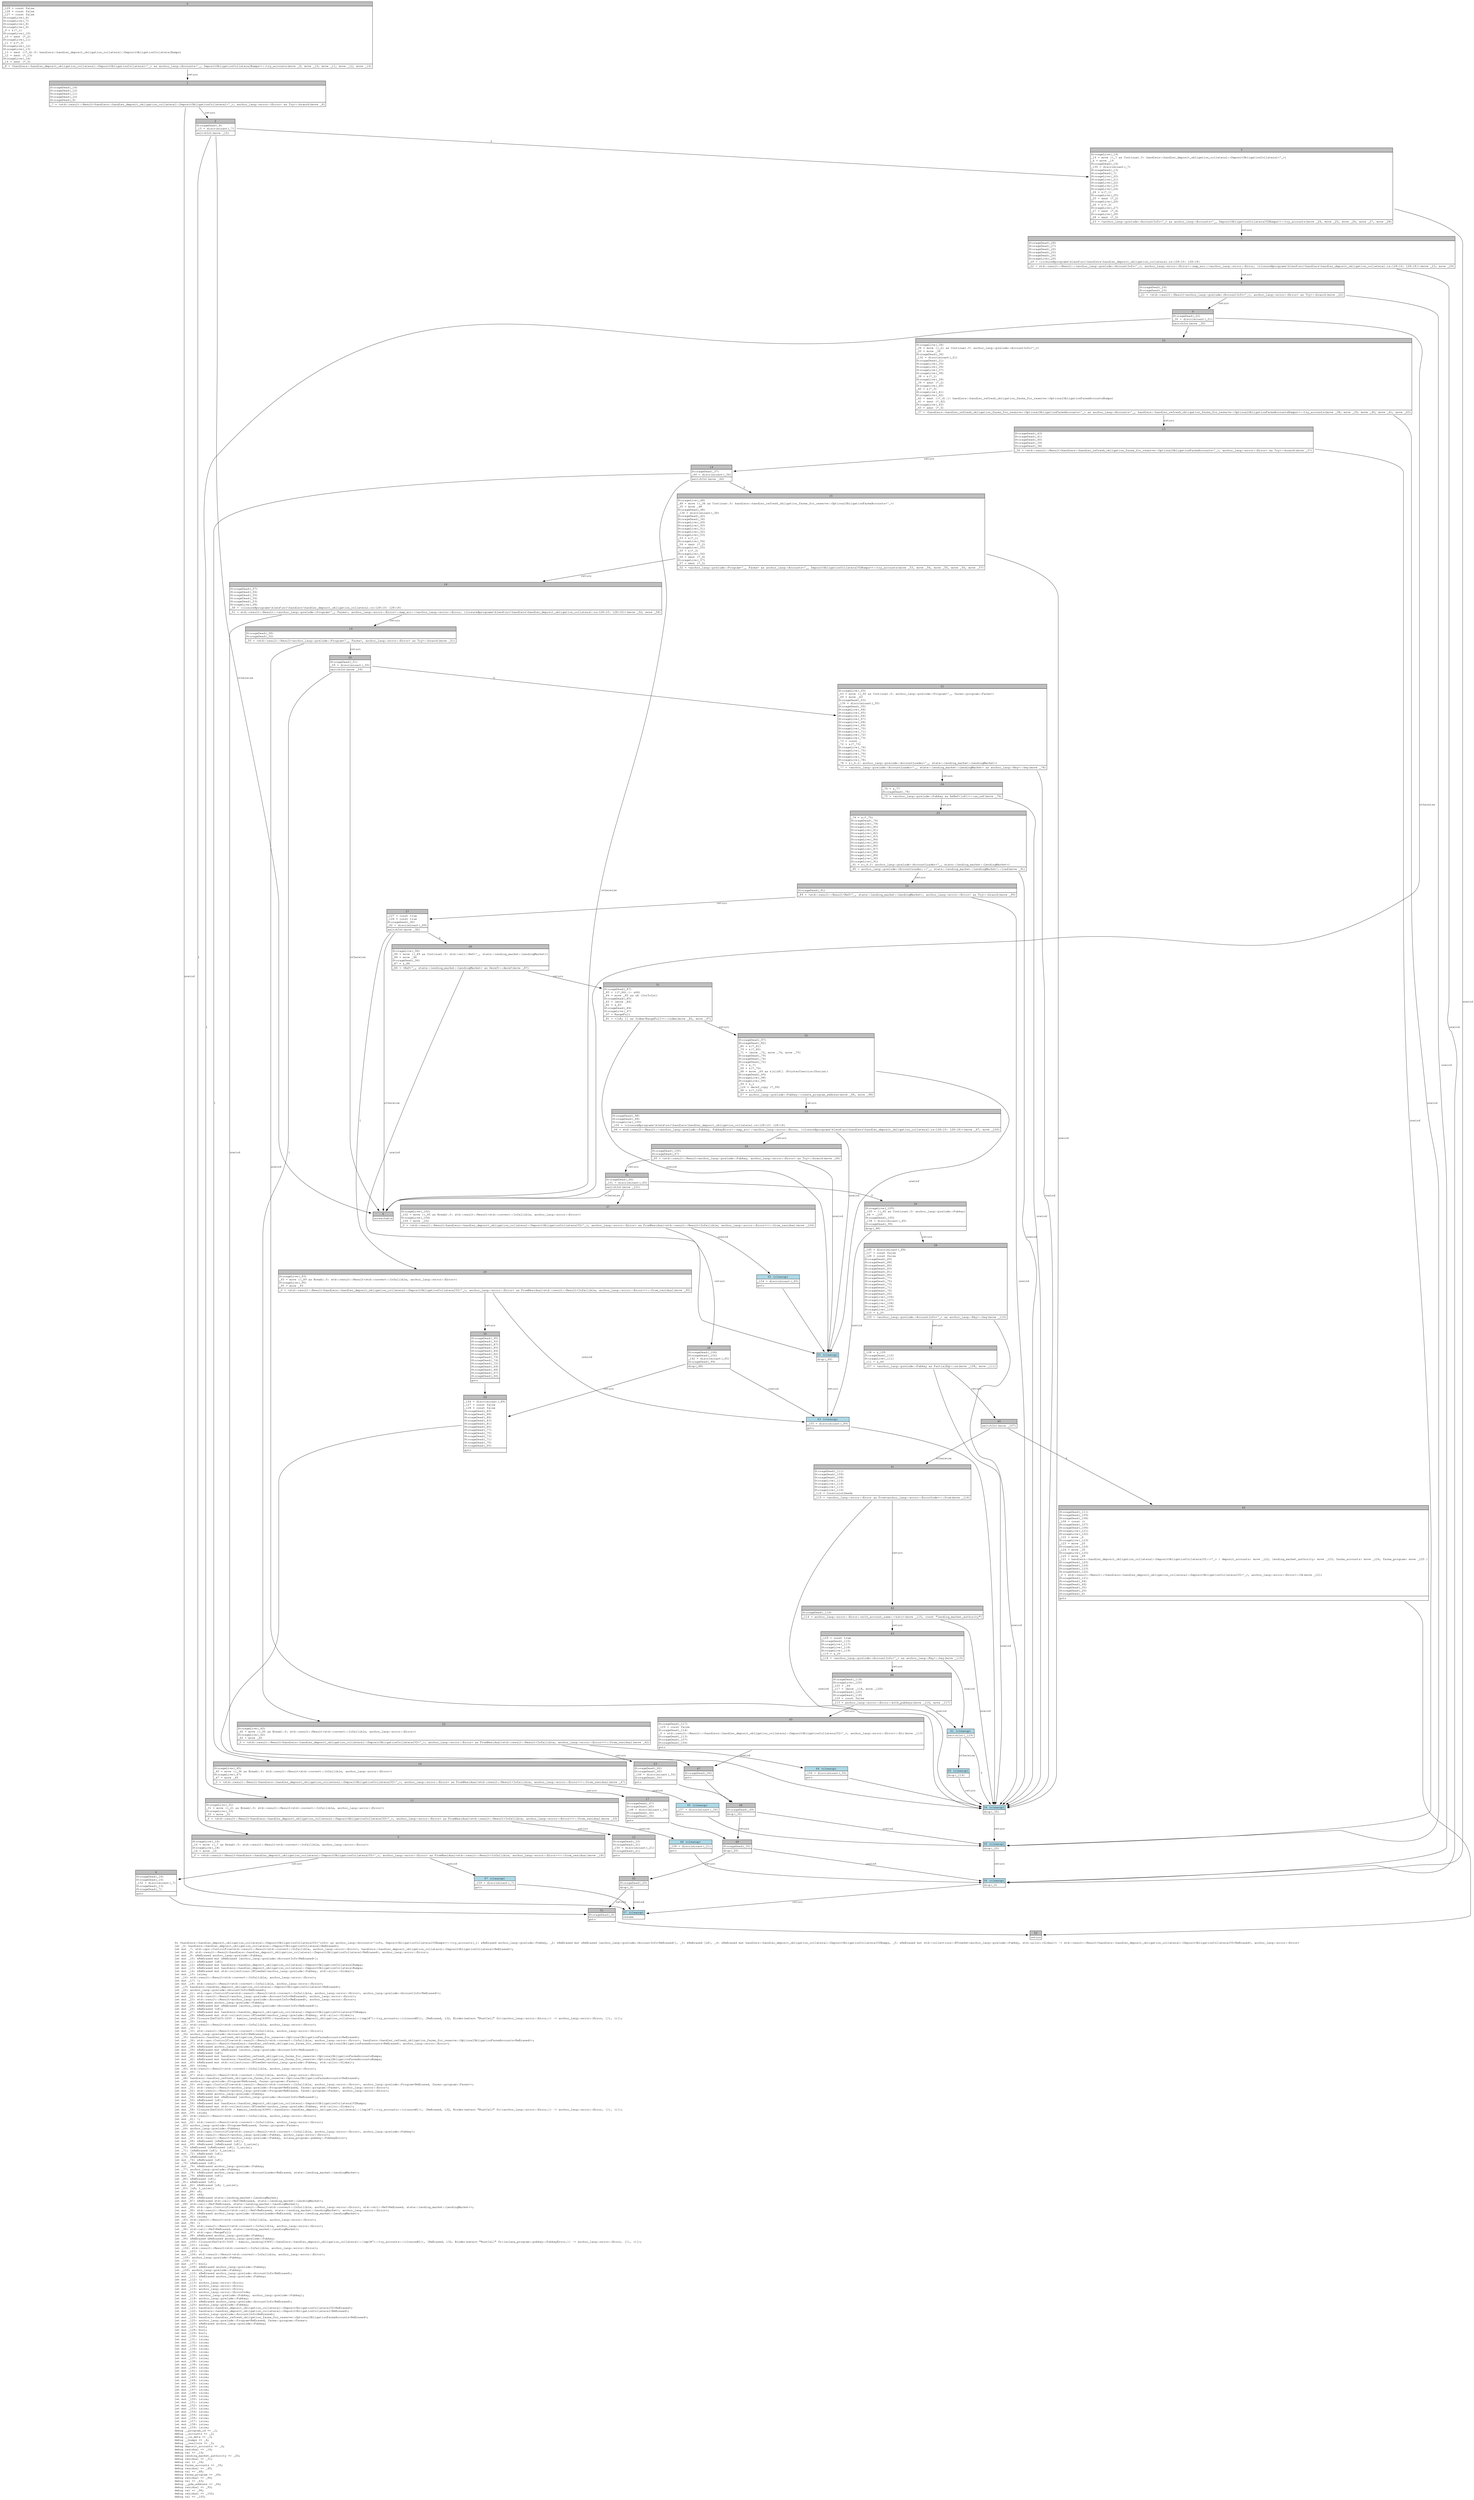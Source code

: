 digraph Mir_0_3242 {
    graph [fontname="Courier, monospace"];
    node [fontname="Courier, monospace"];
    edge [fontname="Courier, monospace"];
    label=<fn &lt;handlers::handler_deposit_obligation_collateral::DepositObligationCollateralV2&lt;'info&gt; as anchor_lang::Accounts&lt;'info, DepositObligationCollateralV2Bumps&gt;&gt;::try_accounts(_1: &amp;ReErased anchor_lang::prelude::Pubkey, _2: &amp;ReErased mut &amp;ReErased [anchor_lang::prelude::AccountInfo&lt;ReErased&gt;], _3: &amp;ReErased [u8], _4: &amp;ReErased mut handlers::handler_deposit_obligation_collateral::DepositObligationCollateralV2Bumps, _5: &amp;ReErased mut std::collections::BTreeSet&lt;anchor_lang::prelude::Pubkey, std::alloc::Global&gt;) -&gt; std::result::Result&lt;handlers::handler_deposit_obligation_collateral::DepositObligationCollateralV2&lt;ReErased&gt;, anchor_lang::error::Error&gt;<br align="left"/>let _6: handlers::handler_deposit_obligation_collateral::DepositObligationCollateral&lt;ReErased&gt;;<br align="left"/>let mut _7: std::ops::ControlFlow&lt;std::result::Result&lt;std::convert::Infallible, anchor_lang::error::Error&gt;, handlers::handler_deposit_obligation_collateral::DepositObligationCollateral&lt;ReErased&gt;&gt;;<br align="left"/>let mut _8: std::result::Result&lt;handlers::handler_deposit_obligation_collateral::DepositObligationCollateral&lt;ReErased&gt;, anchor_lang::error::Error&gt;;<br align="left"/>let mut _9: &amp;ReErased anchor_lang::prelude::Pubkey;<br align="left"/>let mut _10: &amp;ReErased mut &amp;ReErased [anchor_lang::prelude::AccountInfo&lt;ReErased&gt;];<br align="left"/>let mut _11: &amp;ReErased [u8];<br align="left"/>let mut _12: &amp;ReErased mut handlers::handler_deposit_obligation_collateral::DepositObligationCollateralBumps;<br align="left"/>let mut _13: &amp;ReErased mut handlers::handler_deposit_obligation_collateral::DepositObligationCollateralBumps;<br align="left"/>let mut _14: &amp;ReErased mut std::collections::BTreeSet&lt;anchor_lang::prelude::Pubkey, std::alloc::Global&gt;;<br align="left"/>let mut _15: isize;<br align="left"/>let _16: std::result::Result&lt;std::convert::Infallible, anchor_lang::error::Error&gt;;<br align="left"/>let mut _17: !;<br align="left"/>let mut _18: std::result::Result&lt;std::convert::Infallible, anchor_lang::error::Error&gt;;<br align="left"/>let _19: handlers::handler_deposit_obligation_collateral::DepositObligationCollateral&lt;ReErased&gt;;<br align="left"/>let _20: anchor_lang::prelude::AccountInfo&lt;ReErased&gt;;<br align="left"/>let mut _21: std::ops::ControlFlow&lt;std::result::Result&lt;std::convert::Infallible, anchor_lang::error::Error&gt;, anchor_lang::prelude::AccountInfo&lt;ReErased&gt;&gt;;<br align="left"/>let mut _22: std::result::Result&lt;anchor_lang::prelude::AccountInfo&lt;ReErased&gt;, anchor_lang::error::Error&gt;;<br align="left"/>let mut _23: std::result::Result&lt;anchor_lang::prelude::AccountInfo&lt;ReErased&gt;, anchor_lang::error::Error&gt;;<br align="left"/>let mut _24: &amp;ReErased anchor_lang::prelude::Pubkey;<br align="left"/>let mut _25: &amp;ReErased mut &amp;ReErased [anchor_lang::prelude::AccountInfo&lt;ReErased&gt;];<br align="left"/>let mut _26: &amp;ReErased [u8];<br align="left"/>let mut _27: &amp;ReErased mut handlers::handler_deposit_obligation_collateral::DepositObligationCollateralV2Bumps;<br align="left"/>let mut _28: &amp;ReErased mut std::collections::BTreeSet&lt;anchor_lang::prelude::Pubkey, std::alloc::Global&gt;;<br align="left"/>let mut _29: Closure(DefId(0:3243 ~ kamino_lending[6389]::handlers::handler_deposit_obligation_collateral::{impl#7}::try_accounts::{closure#0}), [ReErased, i32, Binder(extern &quot;RustCall&quot; fn((anchor_lang::error::Error,)) -&gt; anchor_lang::error::Error, []), ()]);<br align="left"/>let mut _30: isize;<br align="left"/>let _31: std::result::Result&lt;std::convert::Infallible, anchor_lang::error::Error&gt;;<br align="left"/>let mut _32: !;<br align="left"/>let mut _33: std::result::Result&lt;std::convert::Infallible, anchor_lang::error::Error&gt;;<br align="left"/>let _34: anchor_lang::prelude::AccountInfo&lt;ReErased&gt;;<br align="left"/>let _35: handlers::handler_refresh_obligation_farms_for_reserve::OptionalObligationFarmsAccounts&lt;ReErased&gt;;<br align="left"/>let mut _36: std::ops::ControlFlow&lt;std::result::Result&lt;std::convert::Infallible, anchor_lang::error::Error&gt;, handlers::handler_refresh_obligation_farms_for_reserve::OptionalObligationFarmsAccounts&lt;ReErased&gt;&gt;;<br align="left"/>let mut _37: std::result::Result&lt;handlers::handler_refresh_obligation_farms_for_reserve::OptionalObligationFarmsAccounts&lt;ReErased&gt;, anchor_lang::error::Error&gt;;<br align="left"/>let mut _38: &amp;ReErased anchor_lang::prelude::Pubkey;<br align="left"/>let mut _39: &amp;ReErased mut &amp;ReErased [anchor_lang::prelude::AccountInfo&lt;ReErased&gt;];<br align="left"/>let mut _40: &amp;ReErased [u8];<br align="left"/>let mut _41: &amp;ReErased mut handlers::handler_refresh_obligation_farms_for_reserve::OptionalObligationFarmsAccountsBumps;<br align="left"/>let mut _42: &amp;ReErased mut handlers::handler_refresh_obligation_farms_for_reserve::OptionalObligationFarmsAccountsBumps;<br align="left"/>let mut _43: &amp;ReErased mut std::collections::BTreeSet&lt;anchor_lang::prelude::Pubkey, std::alloc::Global&gt;;<br align="left"/>let mut _44: isize;<br align="left"/>let _45: std::result::Result&lt;std::convert::Infallible, anchor_lang::error::Error&gt;;<br align="left"/>let mut _46: !;<br align="left"/>let mut _47: std::result::Result&lt;std::convert::Infallible, anchor_lang::error::Error&gt;;<br align="left"/>let _48: handlers::handler_refresh_obligation_farms_for_reserve::OptionalObligationFarmsAccounts&lt;ReErased&gt;;<br align="left"/>let _49: anchor_lang::prelude::Program&lt;ReErased, farms::program::Farms&gt;;<br align="left"/>let mut _50: std::ops::ControlFlow&lt;std::result::Result&lt;std::convert::Infallible, anchor_lang::error::Error&gt;, anchor_lang::prelude::Program&lt;ReErased, farms::program::Farms&gt;&gt;;<br align="left"/>let mut _51: std::result::Result&lt;anchor_lang::prelude::Program&lt;ReErased, farms::program::Farms&gt;, anchor_lang::error::Error&gt;;<br align="left"/>let mut _52: std::result::Result&lt;anchor_lang::prelude::Program&lt;ReErased, farms::program::Farms&gt;, anchor_lang::error::Error&gt;;<br align="left"/>let mut _53: &amp;ReErased anchor_lang::prelude::Pubkey;<br align="left"/>let mut _54: &amp;ReErased mut &amp;ReErased [anchor_lang::prelude::AccountInfo&lt;ReErased&gt;];<br align="left"/>let mut _55: &amp;ReErased [u8];<br align="left"/>let mut _56: &amp;ReErased mut handlers::handler_deposit_obligation_collateral::DepositObligationCollateralV2Bumps;<br align="left"/>let mut _57: &amp;ReErased mut std::collections::BTreeSet&lt;anchor_lang::prelude::Pubkey, std::alloc::Global&gt;;<br align="left"/>let mut _58: Closure(DefId(0:3244 ~ kamino_lending[6389]::handlers::handler_deposit_obligation_collateral::{impl#7}::try_accounts::{closure#1}), [ReErased, i32, Binder(extern &quot;RustCall&quot; fn((anchor_lang::error::Error,)) -&gt; anchor_lang::error::Error, []), ()]);<br align="left"/>let mut _59: isize;<br align="left"/>let _60: std::result::Result&lt;std::convert::Infallible, anchor_lang::error::Error&gt;;<br align="left"/>let mut _61: !;<br align="left"/>let mut _62: std::result::Result&lt;std::convert::Infallible, anchor_lang::error::Error&gt;;<br align="left"/>let _63: anchor_lang::prelude::Program&lt;ReErased, farms::program::Farms&gt;;<br align="left"/>let _64: anchor_lang::prelude::Pubkey;<br align="left"/>let mut _65: std::ops::ControlFlow&lt;std::result::Result&lt;std::convert::Infallible, anchor_lang::error::Error&gt;, anchor_lang::prelude::Pubkey&gt;;<br align="left"/>let mut _66: std::result::Result&lt;anchor_lang::prelude::Pubkey, anchor_lang::error::Error&gt;;<br align="left"/>let mut _67: std::result::Result&lt;anchor_lang::prelude::Pubkey, solana_program::pubkey::PubkeyError&gt;;<br align="left"/>let mut _68: &amp;ReErased [&amp;ReErased [u8]];<br align="left"/>let mut _69: &amp;ReErased [&amp;ReErased [u8]; 3_usize];<br align="left"/>let _70: &amp;ReErased [&amp;ReErased [u8]; 3_usize];<br align="left"/>let _71: [&amp;ReErased [u8]; 3_usize];<br align="left"/>let mut _72: &amp;ReErased [u8];<br align="left"/>let _73: &amp;ReErased [u8];<br align="left"/>let mut _74: &amp;ReErased [u8];<br align="left"/>let _75: &amp;ReErased [u8];<br align="left"/>let mut _76: &amp;ReErased anchor_lang::prelude::Pubkey;<br align="left"/>let _77: anchor_lang::prelude::Pubkey;<br align="left"/>let mut _78: &amp;ReErased anchor_lang::prelude::AccountLoader&lt;ReErased, state::lending_market::LendingMarket&gt;;<br align="left"/>let mut _79: &amp;ReErased [u8];<br align="left"/>let _80: &amp;ReErased [u8];<br align="left"/>let _81: &amp;ReErased [u8];<br align="left"/>let mut _82: &amp;ReErased [u8; 1_usize];<br align="left"/>let _83: [u8; 1_usize];<br align="left"/>let mut _84: u8;<br align="left"/>let mut _85: u64;<br align="left"/>let mut _86: &amp;ReErased state::lending_market::LendingMarket;<br align="left"/>let mut _87: &amp;ReErased std::cell::Ref&lt;ReErased, state::lending_market::LendingMarket&gt;;<br align="left"/>let _88: std::cell::Ref&lt;ReErased, state::lending_market::LendingMarket&gt;;<br align="left"/>let mut _89: std::ops::ControlFlow&lt;std::result::Result&lt;std::convert::Infallible, anchor_lang::error::Error&gt;, std::cell::Ref&lt;ReErased, state::lending_market::LendingMarket&gt;&gt;;<br align="left"/>let mut _90: std::result::Result&lt;std::cell::Ref&lt;ReErased, state::lending_market::LendingMarket&gt;, anchor_lang::error::Error&gt;;<br align="left"/>let mut _91: &amp;ReErased anchor_lang::prelude::AccountLoader&lt;ReErased, state::lending_market::LendingMarket&gt;;<br align="left"/>let mut _92: isize;<br align="left"/>let _93: std::result::Result&lt;std::convert::Infallible, anchor_lang::error::Error&gt;;<br align="left"/>let mut _94: !;<br align="left"/>let mut _95: std::result::Result&lt;std::convert::Infallible, anchor_lang::error::Error&gt;;<br align="left"/>let _96: std::cell::Ref&lt;ReErased, state::lending_market::LendingMarket&gt;;<br align="left"/>let mut _97: std::ops::RangeFull;<br align="left"/>let mut _98: &amp;ReErased anchor_lang::prelude::Pubkey;<br align="left"/>let _99: &amp;ReErased &amp;ReErased anchor_lang::prelude::Pubkey;<br align="left"/>let mut _100: Closure(DefId(0:3245 ~ kamino_lending[6389]::handlers::handler_deposit_obligation_collateral::{impl#7}::try_accounts::{closure#2}), [ReErased, i32, Binder(extern &quot;RustCall&quot; fn((solana_program::pubkey::PubkeyError,)) -&gt; anchor_lang::error::Error, []), ()]);<br align="left"/>let mut _101: isize;<br align="left"/>let _102: std::result::Result&lt;std::convert::Infallible, anchor_lang::error::Error&gt;;<br align="left"/>let mut _103: !;<br align="left"/>let mut _104: std::result::Result&lt;std::convert::Infallible, anchor_lang::error::Error&gt;;<br align="left"/>let _105: anchor_lang::prelude::Pubkey;<br align="left"/>let _106: ();<br align="left"/>let mut _107: bool;<br align="left"/>let mut _108: &amp;ReErased anchor_lang::prelude::Pubkey;<br align="left"/>let _109: anchor_lang::prelude::Pubkey;<br align="left"/>let mut _110: &amp;ReErased anchor_lang::prelude::AccountInfo&lt;ReErased&gt;;<br align="left"/>let mut _111: &amp;ReErased anchor_lang::prelude::Pubkey;<br align="left"/>let mut _112: !;<br align="left"/>let mut _113: anchor_lang::error::Error;<br align="left"/>let mut _114: anchor_lang::error::Error;<br align="left"/>let mut _115: anchor_lang::error::Error;<br align="left"/>let mut _116: anchor_lang::error::ErrorCode;<br align="left"/>let mut _117: (anchor_lang::prelude::Pubkey, anchor_lang::prelude::Pubkey);<br align="left"/>let mut _118: anchor_lang::prelude::Pubkey;<br align="left"/>let mut _119: &amp;ReErased anchor_lang::prelude::AccountInfo&lt;ReErased&gt;;<br align="left"/>let mut _120: anchor_lang::prelude::Pubkey;<br align="left"/>let mut _121: handlers::handler_deposit_obligation_collateral::DepositObligationCollateralV2&lt;ReErased&gt;;<br align="left"/>let mut _122: handlers::handler_deposit_obligation_collateral::DepositObligationCollateral&lt;ReErased&gt;;<br align="left"/>let mut _123: anchor_lang::prelude::AccountInfo&lt;ReErased&gt;;<br align="left"/>let mut _124: handlers::handler_refresh_obligation_farms_for_reserve::OptionalObligationFarmsAccounts&lt;ReErased&gt;;<br align="left"/>let mut _125: anchor_lang::prelude::Program&lt;ReErased, farms::program::Farms&gt;;<br align="left"/>let mut _126: &amp;ReErased anchor_lang::prelude::Pubkey;<br align="left"/>let mut _127: bool;<br align="left"/>let mut _128: bool;<br align="left"/>let mut _129: bool;<br align="left"/>let mut _130: isize;<br align="left"/>let mut _131: isize;<br align="left"/>let mut _132: isize;<br align="left"/>let mut _133: isize;<br align="left"/>let mut _134: isize;<br align="left"/>let mut _135: isize;<br align="left"/>let mut _136: isize;<br align="left"/>let mut _137: isize;<br align="left"/>let mut _138: isize;<br align="left"/>let mut _139: isize;<br align="left"/>let mut _140: isize;<br align="left"/>let mut _141: isize;<br align="left"/>let mut _142: isize;<br align="left"/>let mut _143: isize;<br align="left"/>let mut _144: isize;<br align="left"/>let mut _145: isize;<br align="left"/>let mut _146: isize;<br align="left"/>let mut _147: isize;<br align="left"/>let mut _148: isize;<br align="left"/>let mut _149: isize;<br align="left"/>let mut _150: isize;<br align="left"/>let mut _151: isize;<br align="left"/>let mut _152: isize;<br align="left"/>let mut _153: isize;<br align="left"/>let mut _154: isize;<br align="left"/>let mut _155: isize;<br align="left"/>let mut _156: isize;<br align="left"/>let mut _157: isize;<br align="left"/>let mut _158: isize;<br align="left"/>let mut _159: isize;<br align="left"/>debug __program_id =&gt; _1;<br align="left"/>debug __accounts =&gt; _2;<br align="left"/>debug __ix_data =&gt; _3;<br align="left"/>debug __bumps =&gt; _4;<br align="left"/>debug __reallocs =&gt; _5;<br align="left"/>debug deposit_accounts =&gt; _6;<br align="left"/>debug residual =&gt; _16;<br align="left"/>debug val =&gt; _19;<br align="left"/>debug lending_market_authority =&gt; _20;<br align="left"/>debug residual =&gt; _31;<br align="left"/>debug val =&gt; _34;<br align="left"/>debug farms_accounts =&gt; _35;<br align="left"/>debug residual =&gt; _45;<br align="left"/>debug val =&gt; _48;<br align="left"/>debug farms_program =&gt; _49;<br align="left"/>debug residual =&gt; _60;<br align="left"/>debug val =&gt; _63;<br align="left"/>debug __pda_address =&gt; _64;<br align="left"/>debug residual =&gt; _93;<br align="left"/>debug val =&gt; _96;<br align="left"/>debug residual =&gt; _102;<br align="left"/>debug val =&gt; _105;<br align="left"/>>;
    bb0__0_3242 [shape="none", label=<<table border="0" cellborder="1" cellspacing="0"><tr><td bgcolor="gray" align="center" colspan="1">0</td></tr><tr><td align="left" balign="left">_129 = const false<br/>_128 = const false<br/>_127 = const false<br/>StorageLive(_6)<br/>StorageLive(_7)<br/>StorageLive(_8)<br/>StorageLive(_9)<br/>_9 = &amp;(*_1)<br/>StorageLive(_10)<br/>_10 = &amp;mut (*_2)<br/>StorageLive(_11)<br/>_11 = &amp;(*_3)<br/>StorageLive(_12)<br/>StorageLive(_13)<br/>_13 = &amp;mut ((*_4).0: handlers::handler_deposit_obligation_collateral::DepositObligationCollateralBumps)<br/>_12 = &amp;mut (*_13)<br/>StorageLive(_14)<br/>_14 = &amp;mut (*_5)<br/></td></tr><tr><td align="left">_8 = &lt;handlers::handler_deposit_obligation_collateral::DepositObligationCollateral&lt;'_&gt; as anchor_lang::Accounts&lt;'_, DepositObligationCollateralBumps&gt;&gt;::try_accounts(move _9, move _10, move _11, move _12, move _14)</td></tr></table>>];
    bb1__0_3242 [shape="none", label=<<table border="0" cellborder="1" cellspacing="0"><tr><td bgcolor="gray" align="center" colspan="1">1</td></tr><tr><td align="left" balign="left">StorageDead(_14)<br/>StorageDead(_12)<br/>StorageDead(_11)<br/>StorageDead(_10)<br/>StorageDead(_9)<br/></td></tr><tr><td align="left">_7 = &lt;std::result::Result&lt;handlers::handler_deposit_obligation_collateral::DepositObligationCollateral&lt;'_&gt;, anchor_lang::error::Error&gt; as Try&gt;::branch(move _8)</td></tr></table>>];
    bb2__0_3242 [shape="none", label=<<table border="0" cellborder="1" cellspacing="0"><tr><td bgcolor="gray" align="center" colspan="1">2</td></tr><tr><td align="left" balign="left">StorageDead(_8)<br/>_15 = discriminant(_7)<br/></td></tr><tr><td align="left">switchInt(move _15)</td></tr></table>>];
    bb3__0_3242 [shape="none", label=<<table border="0" cellborder="1" cellspacing="0"><tr><td bgcolor="gray" align="center" colspan="1">3</td></tr><tr><td align="left" balign="left">StorageLive(_19)<br/>_19 = move ((_7 as Continue).0: handlers::handler_deposit_obligation_collateral::DepositObligationCollateral&lt;'_&gt;)<br/>_6 = move _19<br/>StorageDead(_19)<br/>_130 = discriminant(_7)<br/>StorageDead(_13)<br/>StorageDead(_7)<br/>StorageLive(_20)<br/>StorageLive(_21)<br/>StorageLive(_22)<br/>StorageLive(_23)<br/>StorageLive(_24)<br/>_24 = &amp;(*_1)<br/>StorageLive(_25)<br/>_25 = &amp;mut (*_2)<br/>StorageLive(_26)<br/>_26 = &amp;(*_3)<br/>StorageLive(_27)<br/>_27 = &amp;mut (*_4)<br/>StorageLive(_28)<br/>_28 = &amp;mut (*_5)<br/></td></tr><tr><td align="left">_23 = &lt;anchor_lang::prelude::AccountInfo&lt;'_&gt; as anchor_lang::Accounts&lt;'_, DepositObligationCollateralV2Bumps&gt;&gt;::try_accounts(move _24, move _25, move _26, move _27, move _28)</td></tr></table>>];
    bb4__0_3242 [shape="none", label=<<table border="0" cellborder="1" cellspacing="0"><tr><td bgcolor="gray" align="center" colspan="1">4</td></tr><tr><td align="left">unreachable</td></tr></table>>];
    bb5__0_3242 [shape="none", label=<<table border="0" cellborder="1" cellspacing="0"><tr><td bgcolor="gray" align="center" colspan="1">5</td></tr><tr><td align="left" balign="left">StorageLive(_16)<br/>_16 = move ((_7 as Break).0: std::result::Result&lt;std::convert::Infallible, anchor_lang::error::Error&gt;)<br/>StorageLive(_18)<br/>_18 = move _16<br/></td></tr><tr><td align="left">_0 = &lt;std::result::Result&lt;handlers::handler_deposit_obligation_collateral::DepositObligationCollateralV2&lt;'_&gt;, anchor_lang::error::Error&gt; as FromResidual&lt;std::result::Result&lt;Infallible, anchor_lang::error::Error&gt;&gt;&gt;::from_residual(move _18)</td></tr></table>>];
    bb6__0_3242 [shape="none", label=<<table border="0" cellborder="1" cellspacing="0"><tr><td bgcolor="gray" align="center" colspan="1">6</td></tr><tr><td align="left" balign="left">StorageDead(_18)<br/>StorageDead(_16)<br/>_152 = discriminant(_7)<br/>StorageDead(_13)<br/>StorageDead(_7)<br/></td></tr><tr><td align="left">goto</td></tr></table>>];
    bb7__0_3242 [shape="none", label=<<table border="0" cellborder="1" cellspacing="0"><tr><td bgcolor="gray" align="center" colspan="1">7</td></tr><tr><td align="left" balign="left">StorageDead(_28)<br/>StorageDead(_27)<br/>StorageDead(_26)<br/>StorageDead(_25)<br/>StorageDead(_24)<br/>StorageLive(_29)<br/>_29 = {closure@programs\klend\src\handlers\handler_deposit_obligation_collateral.rs:128:10: 128:18}<br/></td></tr><tr><td align="left">_22 = std::result::Result::&lt;anchor_lang::prelude::AccountInfo&lt;'_&gt;, anchor_lang::error::Error&gt;::map_err::&lt;anchor_lang::error::Error, {closure@programs\klend\src\handlers\handler_deposit_obligation_collateral.rs:128:10: 128:18}&gt;(move _23, move _29)</td></tr></table>>];
    bb8__0_3242 [shape="none", label=<<table border="0" cellborder="1" cellspacing="0"><tr><td bgcolor="gray" align="center" colspan="1">8</td></tr><tr><td align="left" balign="left">StorageDead(_29)<br/>StorageDead(_23)<br/></td></tr><tr><td align="left">_21 = &lt;std::result::Result&lt;anchor_lang::prelude::AccountInfo&lt;'_&gt;, anchor_lang::error::Error&gt; as Try&gt;::branch(move _22)</td></tr></table>>];
    bb9__0_3242 [shape="none", label=<<table border="0" cellborder="1" cellspacing="0"><tr><td bgcolor="gray" align="center" colspan="1">9</td></tr><tr><td align="left" balign="left">StorageDead(_22)<br/>_30 = discriminant(_21)<br/></td></tr><tr><td align="left">switchInt(move _30)</td></tr></table>>];
    bb10__0_3242 [shape="none", label=<<table border="0" cellborder="1" cellspacing="0"><tr><td bgcolor="gray" align="center" colspan="1">10</td></tr><tr><td align="left" balign="left">StorageLive(_34)<br/>_34 = move ((_21 as Continue).0: anchor_lang::prelude::AccountInfo&lt;'_&gt;)<br/>_20 = move _34<br/>StorageDead(_34)<br/>_132 = discriminant(_21)<br/>StorageDead(_21)<br/>StorageLive(_35)<br/>StorageLive(_36)<br/>StorageLive(_37)<br/>StorageLive(_38)<br/>_38 = &amp;(*_1)<br/>StorageLive(_39)<br/>_39 = &amp;mut (*_2)<br/>StorageLive(_40)<br/>_40 = &amp;(*_3)<br/>StorageLive(_41)<br/>StorageLive(_42)<br/>_42 = &amp;mut ((*_4).1: handlers::handler_refresh_obligation_farms_for_reserve::OptionalObligationFarmsAccountsBumps)<br/>_41 = &amp;mut (*_42)<br/>StorageLive(_43)<br/>_43 = &amp;mut (*_5)<br/></td></tr><tr><td align="left">_37 = &lt;handlers::handler_refresh_obligation_farms_for_reserve::OptionalObligationFarmsAccounts&lt;'_&gt; as anchor_lang::Accounts&lt;'_, handlers::handler_refresh_obligation_farms_for_reserve::OptionalObligationFarmsAccountsBumps&gt;&gt;::try_accounts(move _38, move _39, move _40, move _41, move _43)</td></tr></table>>];
    bb11__0_3242 [shape="none", label=<<table border="0" cellborder="1" cellspacing="0"><tr><td bgcolor="gray" align="center" colspan="1">11</td></tr><tr><td align="left" balign="left">StorageLive(_31)<br/>_31 = move ((_21 as Break).0: std::result::Result&lt;std::convert::Infallible, anchor_lang::error::Error&gt;)<br/>StorageLive(_33)<br/>_33 = move _31<br/></td></tr><tr><td align="left">_0 = &lt;std::result::Result&lt;handlers::handler_deposit_obligation_collateral::DepositObligationCollateralV2&lt;'_&gt;, anchor_lang::error::Error&gt; as FromResidual&lt;std::result::Result&lt;Infallible, anchor_lang::error::Error&gt;&gt;&gt;::from_residual(move _33)</td></tr></table>>];
    bb12__0_3242 [shape="none", label=<<table border="0" cellborder="1" cellspacing="0"><tr><td bgcolor="gray" align="center" colspan="1">12</td></tr><tr><td align="left" balign="left">StorageDead(_33)<br/>StorageDead(_31)<br/>_150 = discriminant(_21)<br/>StorageDead(_21)<br/></td></tr><tr><td align="left">goto</td></tr></table>>];
    bb13__0_3242 [shape="none", label=<<table border="0" cellborder="1" cellspacing="0"><tr><td bgcolor="gray" align="center" colspan="1">13</td></tr><tr><td align="left" balign="left">StorageDead(_43)<br/>StorageDead(_41)<br/>StorageDead(_40)<br/>StorageDead(_39)<br/>StorageDead(_38)<br/></td></tr><tr><td align="left">_36 = &lt;std::result::Result&lt;handlers::handler_refresh_obligation_farms_for_reserve::OptionalObligationFarmsAccounts&lt;'_&gt;, anchor_lang::error::Error&gt; as Try&gt;::branch(move _37)</td></tr></table>>];
    bb14__0_3242 [shape="none", label=<<table border="0" cellborder="1" cellspacing="0"><tr><td bgcolor="gray" align="center" colspan="1">14</td></tr><tr><td align="left" balign="left">StorageDead(_37)<br/>_44 = discriminant(_36)<br/></td></tr><tr><td align="left">switchInt(move _44)</td></tr></table>>];
    bb15__0_3242 [shape="none", label=<<table border="0" cellborder="1" cellspacing="0"><tr><td bgcolor="gray" align="center" colspan="1">15</td></tr><tr><td align="left" balign="left">StorageLive(_48)<br/>_48 = move ((_36 as Continue).0: handlers::handler_refresh_obligation_farms_for_reserve::OptionalObligationFarmsAccounts&lt;'_&gt;)<br/>_35 = move _48<br/>StorageDead(_48)<br/>_134 = discriminant(_36)<br/>StorageDead(_42)<br/>StorageDead(_36)<br/>StorageLive(_49)<br/>StorageLive(_50)<br/>StorageLive(_51)<br/>StorageLive(_52)<br/>StorageLive(_53)<br/>_53 = &amp;(*_1)<br/>StorageLive(_54)<br/>_54 = &amp;mut (*_2)<br/>StorageLive(_55)<br/>_55 = &amp;(*_3)<br/>StorageLive(_56)<br/>_56 = &amp;mut (*_4)<br/>StorageLive(_57)<br/>_57 = &amp;mut (*_5)<br/></td></tr><tr><td align="left">_52 = &lt;anchor_lang::prelude::Program&lt;'_, Farms&gt; as anchor_lang::Accounts&lt;'_, DepositObligationCollateralV2Bumps&gt;&gt;::try_accounts(move _53, move _54, move _55, move _56, move _57)</td></tr></table>>];
    bb16__0_3242 [shape="none", label=<<table border="0" cellborder="1" cellspacing="0"><tr><td bgcolor="gray" align="center" colspan="1">16</td></tr><tr><td align="left" balign="left">StorageLive(_45)<br/>_45 = move ((_36 as Break).0: std::result::Result&lt;std::convert::Infallible, anchor_lang::error::Error&gt;)<br/>StorageLive(_47)<br/>_47 = move _45<br/></td></tr><tr><td align="left">_0 = &lt;std::result::Result&lt;handlers::handler_deposit_obligation_collateral::DepositObligationCollateralV2&lt;'_&gt;, anchor_lang::error::Error&gt; as FromResidual&lt;std::result::Result&lt;Infallible, anchor_lang::error::Error&gt;&gt;&gt;::from_residual(move _47)</td></tr></table>>];
    bb17__0_3242 [shape="none", label=<<table border="0" cellborder="1" cellspacing="0"><tr><td bgcolor="gray" align="center" colspan="1">17</td></tr><tr><td align="left" balign="left">StorageDead(_47)<br/>StorageDead(_45)<br/>_148 = discriminant(_36)<br/>StorageDead(_42)<br/>StorageDead(_36)<br/></td></tr><tr><td align="left">goto</td></tr></table>>];
    bb18__0_3242 [shape="none", label=<<table border="0" cellborder="1" cellspacing="0"><tr><td bgcolor="gray" align="center" colspan="1">18</td></tr><tr><td align="left" balign="left">StorageDead(_57)<br/>StorageDead(_56)<br/>StorageDead(_55)<br/>StorageDead(_54)<br/>StorageDead(_53)<br/>StorageLive(_58)<br/>_58 = {closure@programs\klend\src\handlers\handler_deposit_obligation_collateral.rs:128:10: 128:18}<br/></td></tr><tr><td align="left">_51 = std::result::Result::&lt;anchor_lang::prelude::Program&lt;'_, Farms&gt;, anchor_lang::error::Error&gt;::map_err::&lt;anchor_lang::error::Error, {closure@programs\klend\src\handlers\handler_deposit_obligation_collateral.rs:128:10: 128:18}&gt;(move _52, move _58)</td></tr></table>>];
    bb19__0_3242 [shape="none", label=<<table border="0" cellborder="1" cellspacing="0"><tr><td bgcolor="gray" align="center" colspan="1">19</td></tr><tr><td align="left" balign="left">StorageDead(_58)<br/>StorageDead(_52)<br/></td></tr><tr><td align="left">_50 = &lt;std::result::Result&lt;anchor_lang::prelude::Program&lt;'_, Farms&gt;, anchor_lang::error::Error&gt; as Try&gt;::branch(move _51)</td></tr></table>>];
    bb20__0_3242 [shape="none", label=<<table border="0" cellborder="1" cellspacing="0"><tr><td bgcolor="gray" align="center" colspan="1">20</td></tr><tr><td align="left" balign="left">StorageDead(_51)<br/>_59 = discriminant(_50)<br/></td></tr><tr><td align="left">switchInt(move _59)</td></tr></table>>];
    bb21__0_3242 [shape="none", label=<<table border="0" cellborder="1" cellspacing="0"><tr><td bgcolor="gray" align="center" colspan="1">21</td></tr><tr><td align="left" balign="left">StorageLive(_63)<br/>_63 = move ((_50 as Continue).0: anchor_lang::prelude::Program&lt;'_, farms::program::Farms&gt;)<br/>_49 = move _63<br/>StorageDead(_63)<br/>_136 = discriminant(_50)<br/>StorageDead(_50)<br/>StorageLive(_64)<br/>StorageLive(_65)<br/>StorageLive(_66)<br/>StorageLive(_67)<br/>StorageLive(_68)<br/>StorageLive(_69)<br/>StorageLive(_70)<br/>StorageLive(_71)<br/>StorageLive(_72)<br/>StorageLive(_73)<br/>_73 = const _<br/>_72 = &amp;(*_73)<br/>StorageLive(_74)<br/>StorageLive(_75)<br/>StorageLive(_76)<br/>StorageLive(_77)<br/>StorageLive(_78)<br/>_78 = &amp;(_6.2: anchor_lang::prelude::AccountLoader&lt;'_, state::lending_market::LendingMarket&gt;)<br/></td></tr><tr><td align="left">_77 = &lt;anchor_lang::prelude::AccountLoader&lt;'_, state::lending_market::LendingMarket&gt; as anchor_lang::Key&gt;::key(move _78)</td></tr></table>>];
    bb22__0_3242 [shape="none", label=<<table border="0" cellborder="1" cellspacing="0"><tr><td bgcolor="gray" align="center" colspan="1">22</td></tr><tr><td align="left" balign="left">StorageLive(_60)<br/>_60 = move ((_50 as Break).0: std::result::Result&lt;std::convert::Infallible, anchor_lang::error::Error&gt;)<br/>StorageLive(_62)<br/>_62 = move _60<br/></td></tr><tr><td align="left">_0 = &lt;std::result::Result&lt;handlers::handler_deposit_obligation_collateral::DepositObligationCollateralV2&lt;'_&gt;, anchor_lang::error::Error&gt; as FromResidual&lt;std::result::Result&lt;Infallible, anchor_lang::error::Error&gt;&gt;&gt;::from_residual(move _62)</td></tr></table>>];
    bb23__0_3242 [shape="none", label=<<table border="0" cellborder="1" cellspacing="0"><tr><td bgcolor="gray" align="center" colspan="1">23</td></tr><tr><td align="left" balign="left">StorageDead(_62)<br/>StorageDead(_60)<br/>_146 = discriminant(_50)<br/>StorageDead(_50)<br/></td></tr><tr><td align="left">goto</td></tr></table>>];
    bb24__0_3242 [shape="none", label=<<table border="0" cellborder="1" cellspacing="0"><tr><td bgcolor="gray" align="center" colspan="1">24</td></tr><tr><td align="left" balign="left">_76 = &amp;_77<br/>StorageDead(_78)<br/></td></tr><tr><td align="left">_75 = &lt;anchor_lang::prelude::Pubkey as AsRef&lt;[u8]&gt;&gt;::as_ref(move _76)</td></tr></table>>];
    bb25__0_3242 [shape="none", label=<<table border="0" cellborder="1" cellspacing="0"><tr><td bgcolor="gray" align="center" colspan="1">25</td></tr><tr><td align="left" balign="left">_74 = &amp;(*_75)<br/>StorageDead(_76)<br/>StorageLive(_79)<br/>StorageLive(_80)<br/>StorageLive(_81)<br/>StorageLive(_82)<br/>StorageLive(_83)<br/>StorageLive(_84)<br/>StorageLive(_85)<br/>StorageLive(_86)<br/>StorageLive(_87)<br/>StorageLive(_88)<br/>StorageLive(_89)<br/>StorageLive(_90)<br/>StorageLive(_91)<br/>_91 = &amp;(_6.2: anchor_lang::prelude::AccountLoader&lt;'_, state::lending_market::LendingMarket&gt;)<br/></td></tr><tr><td align="left">_90 = anchor_lang::prelude::AccountLoader::&lt;'_, state::lending_market::LendingMarket&gt;::load(move _91)</td></tr></table>>];
    bb26__0_3242 [shape="none", label=<<table border="0" cellborder="1" cellspacing="0"><tr><td bgcolor="gray" align="center" colspan="1">26</td></tr><tr><td align="left" balign="left">StorageDead(_91)<br/></td></tr><tr><td align="left">_89 = &lt;std::result::Result&lt;Ref&lt;'_, state::lending_market::LendingMarket&gt;, anchor_lang::error::Error&gt; as Try&gt;::branch(move _90)</td></tr></table>>];
    bb27__0_3242 [shape="none", label=<<table border="0" cellborder="1" cellspacing="0"><tr><td bgcolor="gray" align="center" colspan="1">27</td></tr><tr><td align="left" balign="left">_127 = const true<br/>_128 = const true<br/>StorageDead(_90)<br/>_92 = discriminant(_89)<br/></td></tr><tr><td align="left">switchInt(move _92)</td></tr></table>>];
    bb28__0_3242 [shape="none", label=<<table border="0" cellborder="1" cellspacing="0"><tr><td bgcolor="gray" align="center" colspan="1">28</td></tr><tr><td align="left" balign="left">StorageLive(_96)<br/>_96 = move ((_89 as Continue).0: std::cell::Ref&lt;'_, state::lending_market::LendingMarket&gt;)<br/>_88 = move _96<br/>StorageDead(_96)<br/>_87 = &amp;_88<br/></td></tr><tr><td align="left">_86 = &lt;Ref&lt;'_, state::lending_market::LendingMarket&gt; as Deref&gt;::deref(move _87)</td></tr></table>>];
    bb29__0_3242 [shape="none", label=<<table border="0" cellborder="1" cellspacing="0"><tr><td bgcolor="gray" align="center" colspan="1">29</td></tr><tr><td align="left" balign="left">StorageLive(_93)<br/>_93 = move ((_89 as Break).0: std::result::Result&lt;std::convert::Infallible, anchor_lang::error::Error&gt;)<br/>StorageLive(_95)<br/>_95 = move _93<br/></td></tr><tr><td align="left">_0 = &lt;std::result::Result&lt;handlers::handler_deposit_obligation_collateral::DepositObligationCollateralV2&lt;'_&gt;, anchor_lang::error::Error&gt; as FromResidual&lt;std::result::Result&lt;Infallible, anchor_lang::error::Error&gt;&gt;&gt;::from_residual(move _95)</td></tr></table>>];
    bb30__0_3242 [shape="none", label=<<table border="0" cellborder="1" cellspacing="0"><tr><td bgcolor="gray" align="center" colspan="1">30</td></tr><tr><td align="left" balign="left">StorageDead(_95)<br/>StorageDead(_93)<br/>StorageDead(_87)<br/>StorageDead(_85)<br/>StorageDead(_84)<br/>StorageDead(_82)<br/>StorageDead(_79)<br/>StorageDead(_74)<br/>StorageDead(_72)<br/>StorageDead(_69)<br/>StorageDead(_68)<br/>StorageDead(_67)<br/>StorageDead(_66)<br/></td></tr><tr><td align="left">goto</td></tr></table>>];
    bb31__0_3242 [shape="none", label=<<table border="0" cellborder="1" cellspacing="0"><tr><td bgcolor="gray" align="center" colspan="1">31</td></tr><tr><td align="left" balign="left">StorageDead(_87)<br/>_85 = ((*_86).1: u64)<br/>_84 = move _85 as u8 (IntToInt)<br/>StorageDead(_85)<br/>_83 = [move _84]<br/>_82 = &amp;_83<br/>StorageDead(_84)<br/>StorageLive(_97)<br/>_97 = RangeFull<br/></td></tr><tr><td align="left">_81 = &lt;[u8; 1] as Index&lt;RangeFull&gt;&gt;::index(move _82, move _97)</td></tr></table>>];
    bb32__0_3242 [shape="none", label=<<table border="0" cellborder="1" cellspacing="0"><tr><td bgcolor="gray" align="center" colspan="1">32</td></tr><tr><td align="left" balign="left">StorageDead(_97)<br/>StorageDead(_82)<br/>_80 = &amp;(*_81)<br/>_79 = &amp;(*_80)<br/>_71 = [move _72, move _74, move _79]<br/>StorageDead(_79)<br/>StorageDead(_74)<br/>StorageDead(_72)<br/>_70 = &amp;_71<br/>_69 = &amp;(*_70)<br/>_68 = move _69 as &amp;[&amp;[u8]] (PointerCoercion(Unsize))<br/>StorageDead(_69)<br/>StorageLive(_98)<br/>StorageLive(_99)<br/>_99 = &amp;_1<br/>_126 = deref_copy (*_99)<br/>_98 = &amp;(*_126)<br/></td></tr><tr><td align="left">_67 = anchor_lang::prelude::Pubkey::create_program_address(move _68, move _98)</td></tr></table>>];
    bb33__0_3242 [shape="none", label=<<table border="0" cellborder="1" cellspacing="0"><tr><td bgcolor="gray" align="center" colspan="1">33</td></tr><tr><td align="left" balign="left">StorageDead(_98)<br/>StorageDead(_68)<br/>StorageLive(_100)<br/>_100 = {closure@programs\klend\src\handlers\handler_deposit_obligation_collateral.rs:128:10: 128:18}<br/></td></tr><tr><td align="left">_66 = std::result::Result::&lt;anchor_lang::prelude::Pubkey, PubkeyError&gt;::map_err::&lt;anchor_lang::error::Error, {closure@programs\klend\src\handlers\handler_deposit_obligation_collateral.rs:128:10: 128:18}&gt;(move _67, move _100)</td></tr></table>>];
    bb34__0_3242 [shape="none", label=<<table border="0" cellborder="1" cellspacing="0"><tr><td bgcolor="gray" align="center" colspan="1">34</td></tr><tr><td align="left" balign="left">StorageDead(_100)<br/>StorageDead(_67)<br/></td></tr><tr><td align="left">_65 = &lt;std::result::Result&lt;anchor_lang::prelude::Pubkey, anchor_lang::error::Error&gt; as Try&gt;::branch(move _66)</td></tr></table>>];
    bb35__0_3242 [shape="none", label=<<table border="0" cellborder="1" cellspacing="0"><tr><td bgcolor="gray" align="center" colspan="1">35</td></tr><tr><td align="left" balign="left">StorageDead(_66)<br/>_101 = discriminant(_65)<br/></td></tr><tr><td align="left">switchInt(move _101)</td></tr></table>>];
    bb36__0_3242 [shape="none", label=<<table border="0" cellborder="1" cellspacing="0"><tr><td bgcolor="gray" align="center" colspan="1">36</td></tr><tr><td align="left" balign="left">StorageLive(_105)<br/>_105 = ((_65 as Continue).0: anchor_lang::prelude::Pubkey)<br/>_64 = _105<br/>StorageDead(_105)<br/>_138 = discriminant(_65)<br/>StorageDead(_99)<br/></td></tr><tr><td align="left">drop(_88)</td></tr></table>>];
    bb37__0_3242 [shape="none", label=<<table border="0" cellborder="1" cellspacing="0"><tr><td bgcolor="gray" align="center" colspan="1">37</td></tr><tr><td align="left" balign="left">StorageLive(_102)<br/>_102 = move ((_65 as Break).0: std::result::Result&lt;std::convert::Infallible, anchor_lang::error::Error&gt;)<br/>StorageLive(_104)<br/>_104 = move _102<br/></td></tr><tr><td align="left">_0 = &lt;std::result::Result&lt;handlers::handler_deposit_obligation_collateral::DepositObligationCollateralV2&lt;'_&gt;, anchor_lang::error::Error&gt; as FromResidual&lt;std::result::Result&lt;Infallible, anchor_lang::error::Error&gt;&gt;&gt;::from_residual(move _104)</td></tr></table>>];
    bb38__0_3242 [shape="none", label=<<table border="0" cellborder="1" cellspacing="0"><tr><td bgcolor="gray" align="center" colspan="1">38</td></tr><tr><td align="left" balign="left">StorageDead(_104)<br/>StorageDead(_102)<br/>_142 = discriminant(_65)<br/>StorageDead(_99)<br/></td></tr><tr><td align="left">drop(_88)</td></tr></table>>];
    bb39__0_3242 [shape="none", label=<<table border="0" cellborder="1" cellspacing="0"><tr><td bgcolor="gray" align="center" colspan="1">39</td></tr><tr><td align="left" balign="left">_108 = &amp;_109<br/>StorageDead(_110)<br/>StorageLive(_111)<br/>_111 = &amp;_64<br/></td></tr><tr><td align="left">_107 = &lt;anchor_lang::prelude::Pubkey as PartialEq&gt;::ne(move _108, move _111)</td></tr></table>>];
    bb40__0_3242 [shape="none", label=<<table border="0" cellborder="1" cellspacing="0"><tr><td bgcolor="gray" align="center" colspan="1">40</td></tr><tr><td align="left">switchInt(move _107)</td></tr></table>>];
    bb41__0_3242 [shape="none", label=<<table border="0" cellborder="1" cellspacing="0"><tr><td bgcolor="gray" align="center" colspan="1">41</td></tr><tr><td align="left" balign="left">StorageDead(_111)<br/>StorageDead(_109)<br/>StorageDead(_108)<br/>StorageLive(_113)<br/>StorageLive(_114)<br/>StorageLive(_115)<br/>StorageLive(_116)<br/>_116 = ConstraintSeeds<br/></td></tr><tr><td align="left">_115 = &lt;anchor_lang::error::Error as From&lt;anchor_lang::error::ErrorCode&gt;&gt;::from(move _116)</td></tr></table>>];
    bb42__0_3242 [shape="none", label=<<table border="0" cellborder="1" cellspacing="0"><tr><td bgcolor="gray" align="center" colspan="1">42</td></tr><tr><td align="left" balign="left">StorageDead(_116)<br/></td></tr><tr><td align="left">_114 = anchor_lang::error::Error::with_account_name::&lt;&amp;str&gt;(move _115, const &quot;lending_market_authority&quot;)</td></tr></table>>];
    bb43__0_3242 [shape="none", label=<<table border="0" cellborder="1" cellspacing="0"><tr><td bgcolor="gray" align="center" colspan="1">43</td></tr><tr><td align="left" balign="left">_129 = const true<br/>StorageDead(_115)<br/>StorageLive(_117)<br/>StorageLive(_118)<br/>StorageLive(_119)<br/>_119 = &amp;_20<br/></td></tr><tr><td align="left">_118 = &lt;anchor_lang::prelude::AccountInfo&lt;'_&gt; as anchor_lang::Key&gt;::key(move _119)</td></tr></table>>];
    bb44__0_3242 [shape="none", label=<<table border="0" cellborder="1" cellspacing="0"><tr><td bgcolor="gray" align="center" colspan="1">44</td></tr><tr><td align="left" balign="left">StorageDead(_119)<br/>StorageLive(_120)<br/>_120 = _64<br/>_117 = (move _118, move _120)<br/>StorageDead(_120)<br/>StorageDead(_118)<br/>_129 = const false<br/></td></tr><tr><td align="left">_113 = anchor_lang::error::Error::with_pubkeys(move _114, move _117)</td></tr></table>>];
    bb45__0_3242 [shape="none", label=<<table border="0" cellborder="1" cellspacing="0"><tr><td bgcolor="gray" align="center" colspan="1">45</td></tr><tr><td align="left" balign="left">StorageDead(_117)<br/>_129 = const false<br/>StorageDead(_114)<br/>_0 = std::result::Result::&lt;handlers::handler_deposit_obligation_collateral::DepositObligationCollateralV2&lt;'_&gt;, anchor_lang::error::Error&gt;::Err(move _113)<br/>StorageDead(_113)<br/>StorageDead(_107)<br/>StorageDead(_106)<br/></td></tr><tr><td align="left">goto</td></tr></table>>];
    bb46__0_3242 [shape="none", label=<<table border="0" cellborder="1" cellspacing="0"><tr><td bgcolor="gray" align="center" colspan="1">46</td></tr><tr><td align="left" balign="left">StorageDead(_111)<br/>StorageDead(_109)<br/>StorageDead(_108)<br/>_106 = const ()<br/>StorageDead(_107)<br/>StorageDead(_106)<br/>StorageLive(_121)<br/>StorageLive(_122)<br/>_122 = move _6<br/>StorageLive(_123)<br/>_123 = move _20<br/>StorageLive(_124)<br/>_124 = move _35<br/>StorageLive(_125)<br/>_125 = move _49<br/>_121 = handlers::handler_deposit_obligation_collateral::DepositObligationCollateralV2::&lt;'_&gt; { deposit_accounts: move _122, lending_market_authority: move _123, farms_accounts: move _124, farms_program: move _125 }<br/>StorageDead(_125)<br/>StorageDead(_124)<br/>StorageDead(_123)<br/>StorageDead(_122)<br/>_0 = std::result::Result::&lt;handlers::handler_deposit_obligation_collateral::DepositObligationCollateralV2&lt;'_&gt;, anchor_lang::error::Error&gt;::Ok(move _121)<br/>StorageDead(_121)<br/>StorageDead(_64)<br/>StorageDead(_49)<br/>StorageDead(_35)<br/>StorageDead(_20)<br/>StorageDead(_6)<br/></td></tr><tr><td align="left">goto</td></tr></table>>];
    bb47__0_3242 [shape="none", label=<<table border="0" cellborder="1" cellspacing="0"><tr><td bgcolor="gray" align="center" colspan="1">47</td></tr><tr><td align="left" balign="left">StorageDead(_64)<br/></td></tr><tr><td align="left">goto</td></tr></table>>];
    bb48__0_3242 [shape="none", label=<<table border="0" cellborder="1" cellspacing="0"><tr><td bgcolor="gray" align="center" colspan="1">48</td></tr><tr><td align="left" balign="left">StorageDead(_49)<br/></td></tr><tr><td align="left">drop(_35)</td></tr></table>>];
    bb49__0_3242 [shape="none", label=<<table border="0" cellborder="1" cellspacing="0"><tr><td bgcolor="gray" align="center" colspan="1">49</td></tr><tr><td align="left" balign="left">StorageDead(_35)<br/></td></tr><tr><td align="left">drop(_20)</td></tr></table>>];
    bb50__0_3242 [shape="none", label=<<table border="0" cellborder="1" cellspacing="0"><tr><td bgcolor="gray" align="center" colspan="1">50</td></tr><tr><td align="left" balign="left">StorageDead(_20)<br/></td></tr><tr><td align="left">drop(_6)</td></tr></table>>];
    bb51__0_3242 [shape="none", label=<<table border="0" cellborder="1" cellspacing="0"><tr><td bgcolor="gray" align="center" colspan="1">51</td></tr><tr><td align="left" balign="left">StorageDead(_6)<br/></td></tr><tr><td align="left">goto</td></tr></table>>];
    bb52__0_3242 [shape="none", label=<<table border="0" cellborder="1" cellspacing="0"><tr><td bgcolor="gray" align="center" colspan="1">52</td></tr><tr><td align="left">return</td></tr></table>>];
    bb53__0_3242 [shape="none", label=<<table border="0" cellborder="1" cellspacing="0"><tr><td bgcolor="lightblue" align="center" colspan="1">53 (cleanup)</td></tr><tr><td align="left">drop(_88)</td></tr></table>>];
    bb54__0_3242 [shape="none", label=<<table border="0" cellborder="1" cellspacing="0"><tr><td bgcolor="lightblue" align="center" colspan="1">54 (cleanup)</td></tr><tr><td align="left">drop(_35)</td></tr></table>>];
    bb55__0_3242 [shape="none", label=<<table border="0" cellborder="1" cellspacing="0"><tr><td bgcolor="lightblue" align="center" colspan="1">55 (cleanup)</td></tr><tr><td align="left">drop(_20)</td></tr></table>>];
    bb56__0_3242 [shape="none", label=<<table border="0" cellborder="1" cellspacing="0"><tr><td bgcolor="lightblue" align="center" colspan="1">56 (cleanup)</td></tr><tr><td align="left">drop(_6)</td></tr></table>>];
    bb57__0_3242 [shape="none", label=<<table border="0" cellborder="1" cellspacing="0"><tr><td bgcolor="lightblue" align="center" colspan="1">57 (cleanup)</td></tr><tr><td align="left">resume</td></tr></table>>];
    bb58__0_3242 [shape="none", label=<<table border="0" cellborder="1" cellspacing="0"><tr><td bgcolor="gray" align="center" colspan="1">58</td></tr><tr><td align="left" balign="left">_140 = discriminant(_89)<br/>_127 = const false<br/>_128 = const false<br/>StorageDead(_89)<br/>StorageDead(_88)<br/>StorageDead(_86)<br/>StorageDead(_83)<br/>StorageDead(_81)<br/>StorageDead(_80)<br/>StorageDead(_77)<br/>StorageDead(_75)<br/>StorageDead(_73)<br/>StorageDead(_71)<br/>StorageDead(_70)<br/>StorageDead(_65)<br/>StorageLive(_106)<br/>StorageLive(_107)<br/>StorageLive(_108)<br/>StorageLive(_109)<br/>StorageLive(_110)<br/>_110 = &amp;_20<br/></td></tr><tr><td align="left">_109 = &lt;anchor_lang::prelude::AccountInfo&lt;'_&gt; as anchor_lang::Key&gt;::key(move _110)</td></tr></table>>];
    bb59__0_3242 [shape="none", label=<<table border="0" cellborder="1" cellspacing="0"><tr><td bgcolor="gray" align="center" colspan="1">59</td></tr><tr><td align="left" balign="left">_144 = discriminant(_89)<br/>_127 = const false<br/>_128 = const false<br/>StorageDead(_89)<br/>StorageDead(_88)<br/>StorageDead(_86)<br/>StorageDead(_83)<br/>StorageDead(_81)<br/>StorageDead(_80)<br/>StorageDead(_77)<br/>StorageDead(_75)<br/>StorageDead(_73)<br/>StorageDead(_71)<br/>StorageDead(_70)<br/>StorageDead(_65)<br/></td></tr><tr><td align="left">goto</td></tr></table>>];
    bb60__0_3242 [shape="none", label=<<table border="0" cellborder="1" cellspacing="0"><tr><td bgcolor="lightblue" align="center" colspan="1">60 (cleanup)</td></tr><tr><td align="left">drop(_114)</td></tr></table>>];
    bb61__0_3242 [shape="none", label=<<table border="0" cellborder="1" cellspacing="0"><tr><td bgcolor="lightblue" align="center" colspan="1">61 (cleanup)</td></tr><tr><td align="left">switchInt(_129)</td></tr></table>>];
    bb62__0_3242 [shape="none", label=<<table border="0" cellborder="1" cellspacing="0"><tr><td bgcolor="lightblue" align="center" colspan="1">62 (cleanup)</td></tr><tr><td align="left" balign="left">_154 = discriminant(_65)<br/></td></tr><tr><td align="left">goto</td></tr></table>>];
    bb63__0_3242 [shape="none", label=<<table border="0" cellborder="1" cellspacing="0"><tr><td bgcolor="lightblue" align="center" colspan="1">63 (cleanup)</td></tr><tr><td align="left" balign="left">_155 = discriminant(_89)<br/></td></tr><tr><td align="left">goto</td></tr></table>>];
    bb64__0_3242 [shape="none", label=<<table border="0" cellborder="1" cellspacing="0"><tr><td bgcolor="lightblue" align="center" colspan="1">64 (cleanup)</td></tr><tr><td align="left" balign="left">_156 = discriminant(_50)<br/></td></tr><tr><td align="left">goto</td></tr></table>>];
    bb65__0_3242 [shape="none", label=<<table border="0" cellborder="1" cellspacing="0"><tr><td bgcolor="lightblue" align="center" colspan="1">65 (cleanup)</td></tr><tr><td align="left" balign="left">_157 = discriminant(_36)<br/></td></tr><tr><td align="left">goto</td></tr></table>>];
    bb66__0_3242 [shape="none", label=<<table border="0" cellborder="1" cellspacing="0"><tr><td bgcolor="lightblue" align="center" colspan="1">66 (cleanup)</td></tr><tr><td align="left" balign="left">_158 = discriminant(_21)<br/></td></tr><tr><td align="left">goto</td></tr></table>>];
    bb67__0_3242 [shape="none", label=<<table border="0" cellborder="1" cellspacing="0"><tr><td bgcolor="lightblue" align="center" colspan="1">67 (cleanup)</td></tr><tr><td align="left" balign="left">_159 = discriminant(_7)<br/></td></tr><tr><td align="left">goto</td></tr></table>>];
    bb0__0_3242 -> bb1__0_3242 [label="return"];
    bb1__0_3242 -> bb2__0_3242 [label="return"];
    bb1__0_3242 -> bb57__0_3242 [label="unwind"];
    bb2__0_3242 -> bb3__0_3242 [label="0"];
    bb2__0_3242 -> bb5__0_3242 [label="1"];
    bb2__0_3242 -> bb4__0_3242 [label="otherwise"];
    bb3__0_3242 -> bb7__0_3242 [label="return"];
    bb3__0_3242 -> bb56__0_3242 [label="unwind"];
    bb5__0_3242 -> bb6__0_3242 [label="return"];
    bb5__0_3242 -> bb67__0_3242 [label="unwind"];
    bb6__0_3242 -> bb51__0_3242 [label=""];
    bb7__0_3242 -> bb8__0_3242 [label="return"];
    bb7__0_3242 -> bb56__0_3242 [label="unwind"];
    bb8__0_3242 -> bb9__0_3242 [label="return"];
    bb8__0_3242 -> bb56__0_3242 [label="unwind"];
    bb9__0_3242 -> bb10__0_3242 [label="0"];
    bb9__0_3242 -> bb11__0_3242 [label="1"];
    bb9__0_3242 -> bb4__0_3242 [label="otherwise"];
    bb10__0_3242 -> bb13__0_3242 [label="return"];
    bb10__0_3242 -> bb55__0_3242 [label="unwind"];
    bb11__0_3242 -> bb12__0_3242 [label="return"];
    bb11__0_3242 -> bb66__0_3242 [label="unwind"];
    bb12__0_3242 -> bb50__0_3242 [label=""];
    bb13__0_3242 -> bb14__0_3242 [label="return"];
    bb13__0_3242 -> bb55__0_3242 [label="unwind"];
    bb14__0_3242 -> bb15__0_3242 [label="0"];
    bb14__0_3242 -> bb16__0_3242 [label="1"];
    bb14__0_3242 -> bb4__0_3242 [label="otherwise"];
    bb15__0_3242 -> bb18__0_3242 [label="return"];
    bb15__0_3242 -> bb54__0_3242 [label="unwind"];
    bb16__0_3242 -> bb17__0_3242 [label="return"];
    bb16__0_3242 -> bb65__0_3242 [label="unwind"];
    bb17__0_3242 -> bb49__0_3242 [label=""];
    bb18__0_3242 -> bb19__0_3242 [label="return"];
    bb18__0_3242 -> bb54__0_3242 [label="unwind"];
    bb19__0_3242 -> bb20__0_3242 [label="return"];
    bb19__0_3242 -> bb54__0_3242 [label="unwind"];
    bb20__0_3242 -> bb21__0_3242 [label="0"];
    bb20__0_3242 -> bb22__0_3242 [label="1"];
    bb20__0_3242 -> bb4__0_3242 [label="otherwise"];
    bb21__0_3242 -> bb24__0_3242 [label="return"];
    bb21__0_3242 -> bb54__0_3242 [label="unwind"];
    bb22__0_3242 -> bb23__0_3242 [label="return"];
    bb22__0_3242 -> bb64__0_3242 [label="unwind"];
    bb23__0_3242 -> bb48__0_3242 [label=""];
    bb24__0_3242 -> bb25__0_3242 [label="return"];
    bb24__0_3242 -> bb54__0_3242 [label="unwind"];
    bb25__0_3242 -> bb26__0_3242 [label="return"];
    bb25__0_3242 -> bb54__0_3242 [label="unwind"];
    bb26__0_3242 -> bb27__0_3242 [label="return"];
    bb26__0_3242 -> bb54__0_3242 [label="unwind"];
    bb27__0_3242 -> bb28__0_3242 [label="0"];
    bb27__0_3242 -> bb29__0_3242 [label="1"];
    bb27__0_3242 -> bb4__0_3242 [label="otherwise"];
    bb28__0_3242 -> bb31__0_3242 [label="return"];
    bb28__0_3242 -> bb53__0_3242 [label="unwind"];
    bb29__0_3242 -> bb30__0_3242 [label="return"];
    bb29__0_3242 -> bb63__0_3242 [label="unwind"];
    bb30__0_3242 -> bb59__0_3242 [label=""];
    bb31__0_3242 -> bb32__0_3242 [label="return"];
    bb31__0_3242 -> bb53__0_3242 [label="unwind"];
    bb32__0_3242 -> bb33__0_3242 [label="return"];
    bb32__0_3242 -> bb53__0_3242 [label="unwind"];
    bb33__0_3242 -> bb34__0_3242 [label="return"];
    bb33__0_3242 -> bb53__0_3242 [label="unwind"];
    bb34__0_3242 -> bb35__0_3242 [label="return"];
    bb34__0_3242 -> bb53__0_3242 [label="unwind"];
    bb35__0_3242 -> bb36__0_3242 [label="0"];
    bb35__0_3242 -> bb37__0_3242 [label="1"];
    bb35__0_3242 -> bb4__0_3242 [label="otherwise"];
    bb36__0_3242 -> bb58__0_3242 [label="return"];
    bb36__0_3242 -> bb63__0_3242 [label="unwind"];
    bb37__0_3242 -> bb38__0_3242 [label="return"];
    bb37__0_3242 -> bb62__0_3242 [label="unwind"];
    bb38__0_3242 -> bb59__0_3242 [label="return"];
    bb38__0_3242 -> bb63__0_3242 [label="unwind"];
    bb39__0_3242 -> bb40__0_3242 [label="return"];
    bb39__0_3242 -> bb54__0_3242 [label="unwind"];
    bb40__0_3242 -> bb46__0_3242 [label="0"];
    bb40__0_3242 -> bb41__0_3242 [label="otherwise"];
    bb41__0_3242 -> bb42__0_3242 [label="return"];
    bb41__0_3242 -> bb54__0_3242 [label="unwind"];
    bb42__0_3242 -> bb43__0_3242 [label="return"];
    bb42__0_3242 -> bb54__0_3242 [label="unwind"];
    bb43__0_3242 -> bb44__0_3242 [label="return"];
    bb43__0_3242 -> bb61__0_3242 [label="unwind"];
    bb44__0_3242 -> bb45__0_3242 [label="return"];
    bb44__0_3242 -> bb61__0_3242 [label="unwind"];
    bb45__0_3242 -> bb47__0_3242 [label=""];
    bb46__0_3242 -> bb52__0_3242 [label=""];
    bb47__0_3242 -> bb48__0_3242 [label=""];
    bb48__0_3242 -> bb49__0_3242 [label="return"];
    bb48__0_3242 -> bb55__0_3242 [label="unwind"];
    bb49__0_3242 -> bb50__0_3242 [label="return"];
    bb49__0_3242 -> bb56__0_3242 [label="unwind"];
    bb50__0_3242 -> bb51__0_3242 [label="return"];
    bb50__0_3242 -> bb57__0_3242 [label="unwind"];
    bb51__0_3242 -> bb52__0_3242 [label=""];
    bb53__0_3242 -> bb63__0_3242 [label="return"];
    bb54__0_3242 -> bb55__0_3242 [label="return"];
    bb55__0_3242 -> bb56__0_3242 [label="return"];
    bb56__0_3242 -> bb57__0_3242 [label="return"];
    bb58__0_3242 -> bb39__0_3242 [label="return"];
    bb58__0_3242 -> bb54__0_3242 [label="unwind"];
    bb59__0_3242 -> bb47__0_3242 [label=""];
    bb60__0_3242 -> bb54__0_3242 [label="return"];
    bb61__0_3242 -> bb54__0_3242 [label="0"];
    bb61__0_3242 -> bb60__0_3242 [label="otherwise"];
    bb62__0_3242 -> bb53__0_3242 [label=""];
    bb63__0_3242 -> bb54__0_3242 [label=""];
    bb64__0_3242 -> bb54__0_3242 [label=""];
    bb65__0_3242 -> bb55__0_3242 [label=""];
    bb66__0_3242 -> bb56__0_3242 [label=""];
    bb67__0_3242 -> bb57__0_3242 [label=""];
}
